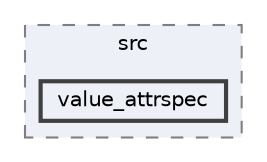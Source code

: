 digraph "env/lib/python3.12/site-packages/numpy/f2py/tests/src/value_attrspec"
{
 // LATEX_PDF_SIZE
  bgcolor="transparent";
  edge [fontname=Helvetica,fontsize=10,labelfontname=Helvetica,labelfontsize=10];
  node [fontname=Helvetica,fontsize=10,shape=box,height=0.2,width=0.4];
  compound=true
  subgraph clusterdir_7ce1ec0de770245b549e74d5a587d6dd {
    graph [ bgcolor="#edf0f7", pencolor="grey50", label="src", fontname=Helvetica,fontsize=10 style="filled,dashed", URL="dir_7ce1ec0de770245b549e74d5a587d6dd.html",tooltip=""]
  dir_0ad58509b1c39fb38fef2a6cffcc9982 [label="value_attrspec", fillcolor="#edf0f7", color="grey25", style="filled,bold", URL="dir_0ad58509b1c39fb38fef2a6cffcc9982.html",tooltip=""];
  }
}

